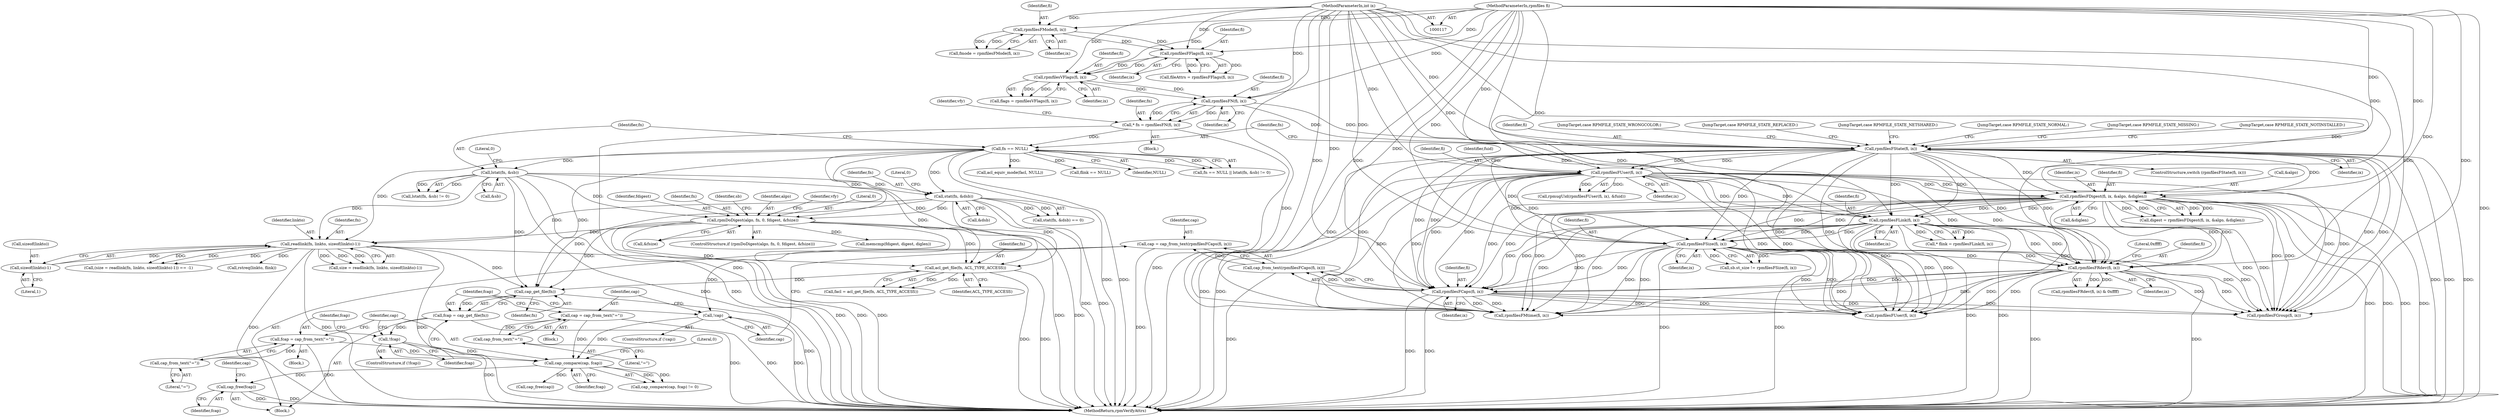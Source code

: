 digraph "0_rpm_c815822c8bdb138066ff58c624ae83e3a12ebfa9@API" {
"1000575" [label="(Call,cap_free(fcap))"];
"1000568" [label="(Call,cap_compare(cap, fcap))"];
"1000547" [label="(Call,!cap)"];
"1000540" [label="(Call,cap = cap_from_text(rpmfilesFCaps(fi, ix)))"];
"1000542" [label="(Call,cap_from_text(rpmfilesFCaps(fi, ix)))"];
"1000543" [label="(Call,rpmfilesFCaps(fi, ix))"];
"1000383" [label="(Call,rpmfilesFLink(fi, ix))"];
"1000306" [label="(Call,rpmfilesFDigest(fi, ix, &algo, &diglen))"];
"1000152" [label="(Call,rpmfilesFState(fi, ix))"];
"1000143" [label="(Call,rpmfilesFN(fi, ix))"];
"1000137" [label="(Call,rpmfilesVFlags(fi, ix))"];
"1000131" [label="(Call,rpmfilesFFlags(fi, ix))"];
"1000125" [label="(Call,rpmfilesFMode(fi, ix))"];
"1000118" [label="(MethodParameterIn,rpmfiles fi)"];
"1000119" [label="(MethodParameterIn,int ix)"];
"1000230" [label="(Call,rpmfilesFUser(fi, ix))"];
"1000413" [label="(Call,rpmfilesFSize(fi, ix))"];
"1000522" [label="(Call,rpmfilesFRdev(fi, ix))"];
"1000550" [label="(Call,cap = cap_from_text(\"=\"))"];
"1000552" [label="(Call,cap_from_text(\"=\"))"];
"1000559" [label="(Call,!fcap)"];
"1000554" [label="(Call,fcap = cap_get_file(fn))"];
"1000556" [label="(Call,cap_get_file(fn))"];
"1000364" [label="(Call,readlink(fn, linkto, sizeof(linkto)-1))"];
"1000186" [label="(Call,lstat(fn, &sb))"];
"1000182" [label="(Call,fn == NULL)"];
"1000141" [label="(Call,* fn = rpmfilesFN(fi, ix))"];
"1000209" [label="(Call,stat(fn, &dsb))"];
"1000317" [label="(Call,rpmDoDigest(algo, fn, 0, fdigest, &fsize))"];
"1000367" [label="(Call,sizeof(linkto)-1)"];
"1000457" [label="(Call,acl_get_file(fn, ACL_TYPE_ACCESS))"];
"1000562" [label="(Call,fcap = cap_from_text(\"=\"))"];
"1000564" [label="(Call,cap_from_text(\"=\"))"];
"1000177" [label="(JumpTarget,case RPMFILE_STATE_NORMAL:)"];
"1000231" [label="(Identifier,fi)"];
"1000541" [label="(Identifier,cap)"];
"1000229" [label="(Call,rpmugUid(rpmfilesFUser(fi, ix), &fuid))"];
"1000568" [label="(Call,cap_compare(cap, fcap))"];
"1000383" [label="(Call,rpmfilesFLink(fi, ix))"];
"1000321" [label="(Identifier,fdigest)"];
"1000152" [label="(Call,rpmfilesFState(fi, ix))"];
"1000554" [label="(Call,fcap = cap_get_file(fn))"];
"1000322" [label="(Call,&fsize)"];
"1000118" [label="(MethodParameterIn,rpmfiles fi)"];
"1000547" [label="(Call,!cap)"];
"1000133" [label="(Identifier,ix)"];
"1000540" [label="(Call,cap = cap_from_text(rpmfilesFCaps(fi, ix)))"];
"1000544" [label="(Identifier,fi)"];
"1000524" [label="(Identifier,ix)"];
"1000543" [label="(Call,rpmfilesFCaps(fi, ix))"];
"1000545" [label="(Identifier,ix)"];
"1000521" [label="(Call,rpmfilesFRdev(fi, ix) & 0xffff)"];
"1000210" [label="(Identifier,fn)"];
"1000522" [label="(Call,rpmfilesFRdev(fi, ix))"];
"1000413" [label="(Call,rpmfilesFSize(fi, ix))"];
"1000178" [label="(JumpTarget,case RPMFILE_STATE_MISSING:)"];
"1000137" [label="(Call,rpmfilesVFlags(fi, ix))"];
"1000129" [label="(Call,fileAttrs = rpmfilesFFlags(fi, ix))"];
"1000149" [label="(Identifier,vfy)"];
"1000567" [label="(Call,cap_compare(cap, fcap) != 0)"];
"1000188" [label="(Call,&sb)"];
"1000455" [label="(Call,facl = acl_get_file(fn, ACL_TYPE_ACCESS))"];
"1000123" [label="(Call,fmode = rpmfilesFMode(fi, ix))"];
"1000370" [label="(Literal,1)"];
"1000157" [label="(JumpTarget,case RPMFILE_STATE_NOTINSTALLED:)"];
"1000132" [label="(Identifier,fi)"];
"1000309" [label="(Call,&algo)"];
"1000127" [label="(Identifier,ix)"];
"1000234" [label="(Identifier,fuid)"];
"1000317" [label="(Call,rpmDoDigest(algo, fn, 0, fdigest, &fsize))"];
"1000319" [label="(Identifier,fn)"];
"1000561" [label="(Block,)"];
"1000550" [label="(Call,cap = cap_from_text(\"=\"))"];
"1000316" [label="(ControlStructure,if (rpmDoDigest(algo, fn, 0, fdigest, &fsize)))"];
"1000311" [label="(Call,&diglen)"];
"1000381" [label="(Call,* flink = rpmfilesFLink(fi, ix))"];
"1000465" [label="(Call,acl_equiv_mode(facl, NULL))"];
"1000230" [label="(Call,rpmfilesFUser(fi, ix))"];
"1000393" [label="(Call,flink == NULL)"];
"1000144" [label="(Identifier,fi)"];
"1000125" [label="(Call,rpmfilesFMode(fi, ix))"];
"1000560" [label="(Identifier,fcap)"];
"1000551" [label="(Identifier,cap)"];
"1000131" [label="(Call,rpmfilesFFlags(fi, ix))"];
"1000555" [label="(Identifier,fcap)"];
"1000190" [label="(Literal,0)"];
"1000459" [label="(Identifier,ACL_TYPE_ACCESS)"];
"1000334" [label="(Identifier,sb)"];
"1000138" [label="(Identifier,fi)"];
"1000304" [label="(Call,digest = rpmfilesFDigest(fi, ix, &algo, &diglen))"];
"1000143" [label="(Call,rpmfilesFN(fi, ix))"];
"1000308" [label="(Identifier,ix)"];
"1000576" [label="(Identifier,fcap)"];
"1000184" [label="(Identifier,NULL)"];
"1000367" [label="(Call,sizeof(linkto)-1)"];
"1000141" [label="(Call,* fn = rpmfilesFN(fi, ix))"];
"1000397" [label="(Call,rstreq(linkto, flink))"];
"1000558" [label="(ControlStructure,if (!fcap))"];
"1000139" [label="(Identifier,ix)"];
"1000232" [label="(Identifier,ix)"];
"1000183" [label="(Identifier,fn)"];
"1000575" [label="(Call,cap_free(fcap))"];
"1000307" [label="(Identifier,fi)"];
"1000414" [label="(Identifier,fi)"];
"1000126" [label="(Identifier,fi)"];
"1000563" [label="(Identifier,fcap)"];
"1000318" [label="(Identifier,algo)"];
"1000457" [label="(Call,acl_get_file(fn, ACL_TYPE_ACCESS))"];
"1000680" [label="(Call,rpmfilesFGroup(fi, ix))"];
"1000542" [label="(Call,cap_from_text(rpmfilesFCaps(fi, ix)))"];
"1000588" [label="(Call,rpmfilesFMtime(fi, ix))"];
"1000458" [label="(Identifier,fn)"];
"1000565" [label="(Literal,\"=\")"];
"1000385" [label="(Identifier,ix)"];
"1000213" [label="(Literal,0)"];
"1000546" [label="(ControlStructure,if (!cap))"];
"1000569" [label="(Identifier,cap)"];
"1000364" [label="(Call,readlink(fn, linkto, sizeof(linkto)-1))"];
"1000154" [label="(Identifier,ix)"];
"1000208" [label="(Call,stat(fn, &dsb) == 0)"];
"1000186" [label="(Call,lstat(fn, &sb))"];
"1000306" [label="(Call,rpmfilesFDigest(fi, ix, &algo, &diglen))"];
"1000362" [label="(Call,size = readlink(fn, linkto, sizeof(linkto)-1))"];
"1000366" [label="(Identifier,linkto)"];
"1000326" [label="(Identifier,vfy)"];
"1000368" [label="(Call,sizeof(linkto))"];
"1000537" [label="(Block,)"];
"1000523" [label="(Identifier,fi)"];
"1000153" [label="(Identifier,fi)"];
"1000549" [label="(Block,)"];
"1000548" [label="(Identifier,cap)"];
"1000121" [label="(Block,)"];
"1000185" [label="(Call,lstat(fn, &sb) != 0)"];
"1000556" [label="(Call,cap_get_file(fn))"];
"1000384" [label="(Identifier,fi)"];
"1000135" [label="(Call,flags = rpmfilesVFlags(fi, ix))"];
"1000182" [label="(Call,fn == NULL)"];
"1000165" [label="(JumpTarget,case RPMFILE_STATE_WRONGCOLOR:)"];
"1000525" [label="(Literal,0xffff)"];
"1000559" [label="(Call,!fcap)"];
"1000415" [label="(Identifier,ix)"];
"1000562" [label="(Call,fcap = cap_from_text(\"=\"))"];
"1000570" [label="(Identifier,fcap)"];
"1000571" [label="(Literal,0)"];
"1000553" [label="(Literal,\"=\")"];
"1000160" [label="(JumpTarget,case RPMFILE_STATE_REPLACED:)"];
"1000187" [label="(Identifier,fn)"];
"1000365" [label="(Identifier,fn)"];
"1000361" [label="(Call,(size = readlink(fn, linkto, sizeof(linkto)-1)) == -1)"];
"1000564" [label="(Call,cap_from_text(\"=\"))"];
"1000209" [label="(Call,stat(fn, &dsb))"];
"1000338" [label="(Call,memcmp(fdigest, digest, diglen))"];
"1000151" [label="(ControlStructure,switch (rpmfilesFState(fi, ix)))"];
"1000610" [label="(Call,rpmfilesFUser(fi, ix))"];
"1000557" [label="(Identifier,fn)"];
"1000181" [label="(Call,fn == NULL || lstat(fn, &sb) != 0)"];
"1000738" [label="(MethodReturn,rpmVerifyAttrs)"];
"1000142" [label="(Identifier,fn)"];
"1000552" [label="(Call,cap_from_text(\"=\"))"];
"1000156" [label="(JumpTarget,case RPMFILE_STATE_NETSHARED:)"];
"1000578" [label="(Identifier,cap)"];
"1000409" [label="(Call,sb.st_size != rpmfilesFSize(fi, ix))"];
"1000320" [label="(Literal,0)"];
"1000577" [label="(Call,cap_free(cap))"];
"1000119" [label="(MethodParameterIn,int ix)"];
"1000211" [label="(Call,&dsb)"];
"1000145" [label="(Identifier,ix)"];
"1000575" -> "1000537"  [label="AST: "];
"1000575" -> "1000576"  [label="CFG: "];
"1000576" -> "1000575"  [label="AST: "];
"1000578" -> "1000575"  [label="CFG: "];
"1000575" -> "1000738"  [label="DDG: "];
"1000575" -> "1000738"  [label="DDG: "];
"1000568" -> "1000575"  [label="DDG: "];
"1000568" -> "1000567"  [label="AST: "];
"1000568" -> "1000570"  [label="CFG: "];
"1000569" -> "1000568"  [label="AST: "];
"1000570" -> "1000568"  [label="AST: "];
"1000571" -> "1000568"  [label="CFG: "];
"1000568" -> "1000567"  [label="DDG: "];
"1000568" -> "1000567"  [label="DDG: "];
"1000547" -> "1000568"  [label="DDG: "];
"1000550" -> "1000568"  [label="DDG: "];
"1000559" -> "1000568"  [label="DDG: "];
"1000562" -> "1000568"  [label="DDG: "];
"1000568" -> "1000577"  [label="DDG: "];
"1000547" -> "1000546"  [label="AST: "];
"1000547" -> "1000548"  [label="CFG: "];
"1000548" -> "1000547"  [label="AST: "];
"1000551" -> "1000547"  [label="CFG: "];
"1000555" -> "1000547"  [label="CFG: "];
"1000547" -> "1000738"  [label="DDG: "];
"1000540" -> "1000547"  [label="DDG: "];
"1000540" -> "1000537"  [label="AST: "];
"1000540" -> "1000542"  [label="CFG: "];
"1000541" -> "1000540"  [label="AST: "];
"1000542" -> "1000540"  [label="AST: "];
"1000548" -> "1000540"  [label="CFG: "];
"1000540" -> "1000738"  [label="DDG: "];
"1000542" -> "1000540"  [label="DDG: "];
"1000542" -> "1000543"  [label="CFG: "];
"1000543" -> "1000542"  [label="AST: "];
"1000542" -> "1000738"  [label="DDG: "];
"1000543" -> "1000542"  [label="DDG: "];
"1000543" -> "1000542"  [label="DDG: "];
"1000543" -> "1000545"  [label="CFG: "];
"1000544" -> "1000543"  [label="AST: "];
"1000545" -> "1000543"  [label="AST: "];
"1000543" -> "1000738"  [label="DDG: "];
"1000543" -> "1000738"  [label="DDG: "];
"1000383" -> "1000543"  [label="DDG: "];
"1000383" -> "1000543"  [label="DDG: "];
"1000306" -> "1000543"  [label="DDG: "];
"1000306" -> "1000543"  [label="DDG: "];
"1000413" -> "1000543"  [label="DDG: "];
"1000413" -> "1000543"  [label="DDG: "];
"1000152" -> "1000543"  [label="DDG: "];
"1000152" -> "1000543"  [label="DDG: "];
"1000522" -> "1000543"  [label="DDG: "];
"1000522" -> "1000543"  [label="DDG: "];
"1000230" -> "1000543"  [label="DDG: "];
"1000230" -> "1000543"  [label="DDG: "];
"1000118" -> "1000543"  [label="DDG: "];
"1000119" -> "1000543"  [label="DDG: "];
"1000543" -> "1000588"  [label="DDG: "];
"1000543" -> "1000588"  [label="DDG: "];
"1000543" -> "1000610"  [label="DDG: "];
"1000543" -> "1000610"  [label="DDG: "];
"1000543" -> "1000680"  [label="DDG: "];
"1000543" -> "1000680"  [label="DDG: "];
"1000383" -> "1000381"  [label="AST: "];
"1000383" -> "1000385"  [label="CFG: "];
"1000384" -> "1000383"  [label="AST: "];
"1000385" -> "1000383"  [label="AST: "];
"1000381" -> "1000383"  [label="CFG: "];
"1000383" -> "1000738"  [label="DDG: "];
"1000383" -> "1000738"  [label="DDG: "];
"1000383" -> "1000381"  [label="DDG: "];
"1000383" -> "1000381"  [label="DDG: "];
"1000306" -> "1000383"  [label="DDG: "];
"1000306" -> "1000383"  [label="DDG: "];
"1000152" -> "1000383"  [label="DDG: "];
"1000152" -> "1000383"  [label="DDG: "];
"1000230" -> "1000383"  [label="DDG: "];
"1000230" -> "1000383"  [label="DDG: "];
"1000118" -> "1000383"  [label="DDG: "];
"1000119" -> "1000383"  [label="DDG: "];
"1000383" -> "1000413"  [label="DDG: "];
"1000383" -> "1000413"  [label="DDG: "];
"1000383" -> "1000522"  [label="DDG: "];
"1000383" -> "1000522"  [label="DDG: "];
"1000383" -> "1000588"  [label="DDG: "];
"1000383" -> "1000588"  [label="DDG: "];
"1000383" -> "1000610"  [label="DDG: "];
"1000383" -> "1000610"  [label="DDG: "];
"1000383" -> "1000680"  [label="DDG: "];
"1000383" -> "1000680"  [label="DDG: "];
"1000306" -> "1000304"  [label="AST: "];
"1000306" -> "1000311"  [label="CFG: "];
"1000307" -> "1000306"  [label="AST: "];
"1000308" -> "1000306"  [label="AST: "];
"1000309" -> "1000306"  [label="AST: "];
"1000311" -> "1000306"  [label="AST: "];
"1000304" -> "1000306"  [label="CFG: "];
"1000306" -> "1000738"  [label="DDG: "];
"1000306" -> "1000738"  [label="DDG: "];
"1000306" -> "1000738"  [label="DDG: "];
"1000306" -> "1000738"  [label="DDG: "];
"1000306" -> "1000304"  [label="DDG: "];
"1000306" -> "1000304"  [label="DDG: "];
"1000306" -> "1000304"  [label="DDG: "];
"1000306" -> "1000304"  [label="DDG: "];
"1000152" -> "1000306"  [label="DDG: "];
"1000152" -> "1000306"  [label="DDG: "];
"1000230" -> "1000306"  [label="DDG: "];
"1000230" -> "1000306"  [label="DDG: "];
"1000118" -> "1000306"  [label="DDG: "];
"1000119" -> "1000306"  [label="DDG: "];
"1000306" -> "1000413"  [label="DDG: "];
"1000306" -> "1000413"  [label="DDG: "];
"1000306" -> "1000522"  [label="DDG: "];
"1000306" -> "1000522"  [label="DDG: "];
"1000306" -> "1000588"  [label="DDG: "];
"1000306" -> "1000588"  [label="DDG: "];
"1000306" -> "1000610"  [label="DDG: "];
"1000306" -> "1000610"  [label="DDG: "];
"1000306" -> "1000680"  [label="DDG: "];
"1000306" -> "1000680"  [label="DDG: "];
"1000152" -> "1000151"  [label="AST: "];
"1000152" -> "1000154"  [label="CFG: "];
"1000153" -> "1000152"  [label="AST: "];
"1000154" -> "1000152"  [label="AST: "];
"1000156" -> "1000152"  [label="CFG: "];
"1000157" -> "1000152"  [label="CFG: "];
"1000160" -> "1000152"  [label="CFG: "];
"1000165" -> "1000152"  [label="CFG: "];
"1000177" -> "1000152"  [label="CFG: "];
"1000178" -> "1000152"  [label="CFG: "];
"1000183" -> "1000152"  [label="CFG: "];
"1000152" -> "1000738"  [label="DDG: "];
"1000152" -> "1000738"  [label="DDG: "];
"1000152" -> "1000738"  [label="DDG: "];
"1000143" -> "1000152"  [label="DDG: "];
"1000143" -> "1000152"  [label="DDG: "];
"1000118" -> "1000152"  [label="DDG: "];
"1000119" -> "1000152"  [label="DDG: "];
"1000152" -> "1000230"  [label="DDG: "];
"1000152" -> "1000230"  [label="DDG: "];
"1000152" -> "1000413"  [label="DDG: "];
"1000152" -> "1000413"  [label="DDG: "];
"1000152" -> "1000522"  [label="DDG: "];
"1000152" -> "1000522"  [label="DDG: "];
"1000152" -> "1000588"  [label="DDG: "];
"1000152" -> "1000588"  [label="DDG: "];
"1000152" -> "1000610"  [label="DDG: "];
"1000152" -> "1000610"  [label="DDG: "];
"1000152" -> "1000680"  [label="DDG: "];
"1000152" -> "1000680"  [label="DDG: "];
"1000143" -> "1000141"  [label="AST: "];
"1000143" -> "1000145"  [label="CFG: "];
"1000144" -> "1000143"  [label="AST: "];
"1000145" -> "1000143"  [label="AST: "];
"1000141" -> "1000143"  [label="CFG: "];
"1000143" -> "1000141"  [label="DDG: "];
"1000143" -> "1000141"  [label="DDG: "];
"1000137" -> "1000143"  [label="DDG: "];
"1000137" -> "1000143"  [label="DDG: "];
"1000118" -> "1000143"  [label="DDG: "];
"1000119" -> "1000143"  [label="DDG: "];
"1000137" -> "1000135"  [label="AST: "];
"1000137" -> "1000139"  [label="CFG: "];
"1000138" -> "1000137"  [label="AST: "];
"1000139" -> "1000137"  [label="AST: "];
"1000135" -> "1000137"  [label="CFG: "];
"1000137" -> "1000135"  [label="DDG: "];
"1000137" -> "1000135"  [label="DDG: "];
"1000131" -> "1000137"  [label="DDG: "];
"1000131" -> "1000137"  [label="DDG: "];
"1000118" -> "1000137"  [label="DDG: "];
"1000119" -> "1000137"  [label="DDG: "];
"1000131" -> "1000129"  [label="AST: "];
"1000131" -> "1000133"  [label="CFG: "];
"1000132" -> "1000131"  [label="AST: "];
"1000133" -> "1000131"  [label="AST: "];
"1000129" -> "1000131"  [label="CFG: "];
"1000131" -> "1000129"  [label="DDG: "];
"1000131" -> "1000129"  [label="DDG: "];
"1000125" -> "1000131"  [label="DDG: "];
"1000125" -> "1000131"  [label="DDG: "];
"1000118" -> "1000131"  [label="DDG: "];
"1000119" -> "1000131"  [label="DDG: "];
"1000125" -> "1000123"  [label="AST: "];
"1000125" -> "1000127"  [label="CFG: "];
"1000126" -> "1000125"  [label="AST: "];
"1000127" -> "1000125"  [label="AST: "];
"1000123" -> "1000125"  [label="CFG: "];
"1000125" -> "1000123"  [label="DDG: "];
"1000125" -> "1000123"  [label="DDG: "];
"1000118" -> "1000125"  [label="DDG: "];
"1000119" -> "1000125"  [label="DDG: "];
"1000118" -> "1000117"  [label="AST: "];
"1000118" -> "1000738"  [label="DDG: "];
"1000118" -> "1000230"  [label="DDG: "];
"1000118" -> "1000413"  [label="DDG: "];
"1000118" -> "1000522"  [label="DDG: "];
"1000118" -> "1000588"  [label="DDG: "];
"1000118" -> "1000610"  [label="DDG: "];
"1000118" -> "1000680"  [label="DDG: "];
"1000119" -> "1000117"  [label="AST: "];
"1000119" -> "1000738"  [label="DDG: "];
"1000119" -> "1000230"  [label="DDG: "];
"1000119" -> "1000413"  [label="DDG: "];
"1000119" -> "1000522"  [label="DDG: "];
"1000119" -> "1000588"  [label="DDG: "];
"1000119" -> "1000610"  [label="DDG: "];
"1000119" -> "1000680"  [label="DDG: "];
"1000230" -> "1000229"  [label="AST: "];
"1000230" -> "1000232"  [label="CFG: "];
"1000231" -> "1000230"  [label="AST: "];
"1000232" -> "1000230"  [label="AST: "];
"1000234" -> "1000230"  [label="CFG: "];
"1000230" -> "1000738"  [label="DDG: "];
"1000230" -> "1000738"  [label="DDG: "];
"1000230" -> "1000229"  [label="DDG: "];
"1000230" -> "1000229"  [label="DDG: "];
"1000230" -> "1000413"  [label="DDG: "];
"1000230" -> "1000413"  [label="DDG: "];
"1000230" -> "1000522"  [label="DDG: "];
"1000230" -> "1000522"  [label="DDG: "];
"1000230" -> "1000588"  [label="DDG: "];
"1000230" -> "1000588"  [label="DDG: "];
"1000230" -> "1000610"  [label="DDG: "];
"1000230" -> "1000610"  [label="DDG: "];
"1000230" -> "1000680"  [label="DDG: "];
"1000230" -> "1000680"  [label="DDG: "];
"1000413" -> "1000409"  [label="AST: "];
"1000413" -> "1000415"  [label="CFG: "];
"1000414" -> "1000413"  [label="AST: "];
"1000415" -> "1000413"  [label="AST: "];
"1000409" -> "1000413"  [label="CFG: "];
"1000413" -> "1000738"  [label="DDG: "];
"1000413" -> "1000738"  [label="DDG: "];
"1000413" -> "1000409"  [label="DDG: "];
"1000413" -> "1000409"  [label="DDG: "];
"1000413" -> "1000522"  [label="DDG: "];
"1000413" -> "1000522"  [label="DDG: "];
"1000413" -> "1000588"  [label="DDG: "];
"1000413" -> "1000588"  [label="DDG: "];
"1000413" -> "1000610"  [label="DDG: "];
"1000413" -> "1000610"  [label="DDG: "];
"1000413" -> "1000680"  [label="DDG: "];
"1000413" -> "1000680"  [label="DDG: "];
"1000522" -> "1000521"  [label="AST: "];
"1000522" -> "1000524"  [label="CFG: "];
"1000523" -> "1000522"  [label="AST: "];
"1000524" -> "1000522"  [label="AST: "];
"1000525" -> "1000522"  [label="CFG: "];
"1000522" -> "1000738"  [label="DDG: "];
"1000522" -> "1000738"  [label="DDG: "];
"1000522" -> "1000521"  [label="DDG: "];
"1000522" -> "1000521"  [label="DDG: "];
"1000522" -> "1000588"  [label="DDG: "];
"1000522" -> "1000588"  [label="DDG: "];
"1000522" -> "1000610"  [label="DDG: "];
"1000522" -> "1000610"  [label="DDG: "];
"1000522" -> "1000680"  [label="DDG: "];
"1000522" -> "1000680"  [label="DDG: "];
"1000550" -> "1000549"  [label="AST: "];
"1000550" -> "1000552"  [label="CFG: "];
"1000551" -> "1000550"  [label="AST: "];
"1000552" -> "1000550"  [label="AST: "];
"1000555" -> "1000550"  [label="CFG: "];
"1000550" -> "1000738"  [label="DDG: "];
"1000552" -> "1000550"  [label="DDG: "];
"1000552" -> "1000553"  [label="CFG: "];
"1000553" -> "1000552"  [label="AST: "];
"1000559" -> "1000558"  [label="AST: "];
"1000559" -> "1000560"  [label="CFG: "];
"1000560" -> "1000559"  [label="AST: "];
"1000563" -> "1000559"  [label="CFG: "];
"1000569" -> "1000559"  [label="CFG: "];
"1000559" -> "1000738"  [label="DDG: "];
"1000554" -> "1000559"  [label="DDG: "];
"1000554" -> "1000537"  [label="AST: "];
"1000554" -> "1000556"  [label="CFG: "];
"1000555" -> "1000554"  [label="AST: "];
"1000556" -> "1000554"  [label="AST: "];
"1000560" -> "1000554"  [label="CFG: "];
"1000554" -> "1000738"  [label="DDG: "];
"1000556" -> "1000554"  [label="DDG: "];
"1000556" -> "1000557"  [label="CFG: "];
"1000557" -> "1000556"  [label="AST: "];
"1000556" -> "1000738"  [label="DDG: "];
"1000364" -> "1000556"  [label="DDG: "];
"1000186" -> "1000556"  [label="DDG: "];
"1000209" -> "1000556"  [label="DDG: "];
"1000317" -> "1000556"  [label="DDG: "];
"1000457" -> "1000556"  [label="DDG: "];
"1000182" -> "1000556"  [label="DDG: "];
"1000364" -> "1000362"  [label="AST: "];
"1000364" -> "1000367"  [label="CFG: "];
"1000365" -> "1000364"  [label="AST: "];
"1000366" -> "1000364"  [label="AST: "];
"1000367" -> "1000364"  [label="AST: "];
"1000362" -> "1000364"  [label="CFG: "];
"1000364" -> "1000738"  [label="DDG: "];
"1000364" -> "1000738"  [label="DDG: "];
"1000364" -> "1000738"  [label="DDG: "];
"1000364" -> "1000361"  [label="DDG: "];
"1000364" -> "1000361"  [label="DDG: "];
"1000364" -> "1000361"  [label="DDG: "];
"1000364" -> "1000362"  [label="DDG: "];
"1000364" -> "1000362"  [label="DDG: "];
"1000364" -> "1000362"  [label="DDG: "];
"1000186" -> "1000364"  [label="DDG: "];
"1000209" -> "1000364"  [label="DDG: "];
"1000317" -> "1000364"  [label="DDG: "];
"1000182" -> "1000364"  [label="DDG: "];
"1000367" -> "1000364"  [label="DDG: "];
"1000364" -> "1000397"  [label="DDG: "];
"1000364" -> "1000457"  [label="DDG: "];
"1000186" -> "1000185"  [label="AST: "];
"1000186" -> "1000188"  [label="CFG: "];
"1000187" -> "1000186"  [label="AST: "];
"1000188" -> "1000186"  [label="AST: "];
"1000190" -> "1000186"  [label="CFG: "];
"1000186" -> "1000738"  [label="DDG: "];
"1000186" -> "1000738"  [label="DDG: "];
"1000186" -> "1000185"  [label="DDG: "];
"1000186" -> "1000185"  [label="DDG: "];
"1000182" -> "1000186"  [label="DDG: "];
"1000186" -> "1000209"  [label="DDG: "];
"1000186" -> "1000317"  [label="DDG: "];
"1000186" -> "1000457"  [label="DDG: "];
"1000182" -> "1000181"  [label="AST: "];
"1000182" -> "1000184"  [label="CFG: "];
"1000183" -> "1000182"  [label="AST: "];
"1000184" -> "1000182"  [label="AST: "];
"1000187" -> "1000182"  [label="CFG: "];
"1000181" -> "1000182"  [label="CFG: "];
"1000182" -> "1000738"  [label="DDG: "];
"1000182" -> "1000738"  [label="DDG: "];
"1000182" -> "1000181"  [label="DDG: "];
"1000182" -> "1000181"  [label="DDG: "];
"1000141" -> "1000182"  [label="DDG: "];
"1000182" -> "1000209"  [label="DDG: "];
"1000182" -> "1000317"  [label="DDG: "];
"1000182" -> "1000393"  [label="DDG: "];
"1000182" -> "1000457"  [label="DDG: "];
"1000182" -> "1000465"  [label="DDG: "];
"1000141" -> "1000121"  [label="AST: "];
"1000142" -> "1000141"  [label="AST: "];
"1000149" -> "1000141"  [label="CFG: "];
"1000141" -> "1000738"  [label="DDG: "];
"1000141" -> "1000738"  [label="DDG: "];
"1000209" -> "1000208"  [label="AST: "];
"1000209" -> "1000211"  [label="CFG: "];
"1000210" -> "1000209"  [label="AST: "];
"1000211" -> "1000209"  [label="AST: "];
"1000213" -> "1000209"  [label="CFG: "];
"1000209" -> "1000738"  [label="DDG: "];
"1000209" -> "1000738"  [label="DDG: "];
"1000209" -> "1000208"  [label="DDG: "];
"1000209" -> "1000208"  [label="DDG: "];
"1000209" -> "1000317"  [label="DDG: "];
"1000209" -> "1000457"  [label="DDG: "];
"1000317" -> "1000316"  [label="AST: "];
"1000317" -> "1000322"  [label="CFG: "];
"1000318" -> "1000317"  [label="AST: "];
"1000319" -> "1000317"  [label="AST: "];
"1000320" -> "1000317"  [label="AST: "];
"1000321" -> "1000317"  [label="AST: "];
"1000322" -> "1000317"  [label="AST: "];
"1000326" -> "1000317"  [label="CFG: "];
"1000334" -> "1000317"  [label="CFG: "];
"1000317" -> "1000738"  [label="DDG: "];
"1000317" -> "1000738"  [label="DDG: "];
"1000317" -> "1000738"  [label="DDG: "];
"1000317" -> "1000738"  [label="DDG: "];
"1000317" -> "1000738"  [label="DDG: "];
"1000317" -> "1000338"  [label="DDG: "];
"1000317" -> "1000457"  [label="DDG: "];
"1000367" -> "1000370"  [label="CFG: "];
"1000368" -> "1000367"  [label="AST: "];
"1000370" -> "1000367"  [label="AST: "];
"1000457" -> "1000455"  [label="AST: "];
"1000457" -> "1000459"  [label="CFG: "];
"1000458" -> "1000457"  [label="AST: "];
"1000459" -> "1000457"  [label="AST: "];
"1000455" -> "1000457"  [label="CFG: "];
"1000457" -> "1000738"  [label="DDG: "];
"1000457" -> "1000738"  [label="DDG: "];
"1000457" -> "1000455"  [label="DDG: "];
"1000457" -> "1000455"  [label="DDG: "];
"1000562" -> "1000561"  [label="AST: "];
"1000562" -> "1000564"  [label="CFG: "];
"1000563" -> "1000562"  [label="AST: "];
"1000564" -> "1000562"  [label="AST: "];
"1000569" -> "1000562"  [label="CFG: "];
"1000562" -> "1000738"  [label="DDG: "];
"1000564" -> "1000562"  [label="DDG: "];
"1000564" -> "1000565"  [label="CFG: "];
"1000565" -> "1000564"  [label="AST: "];
}
